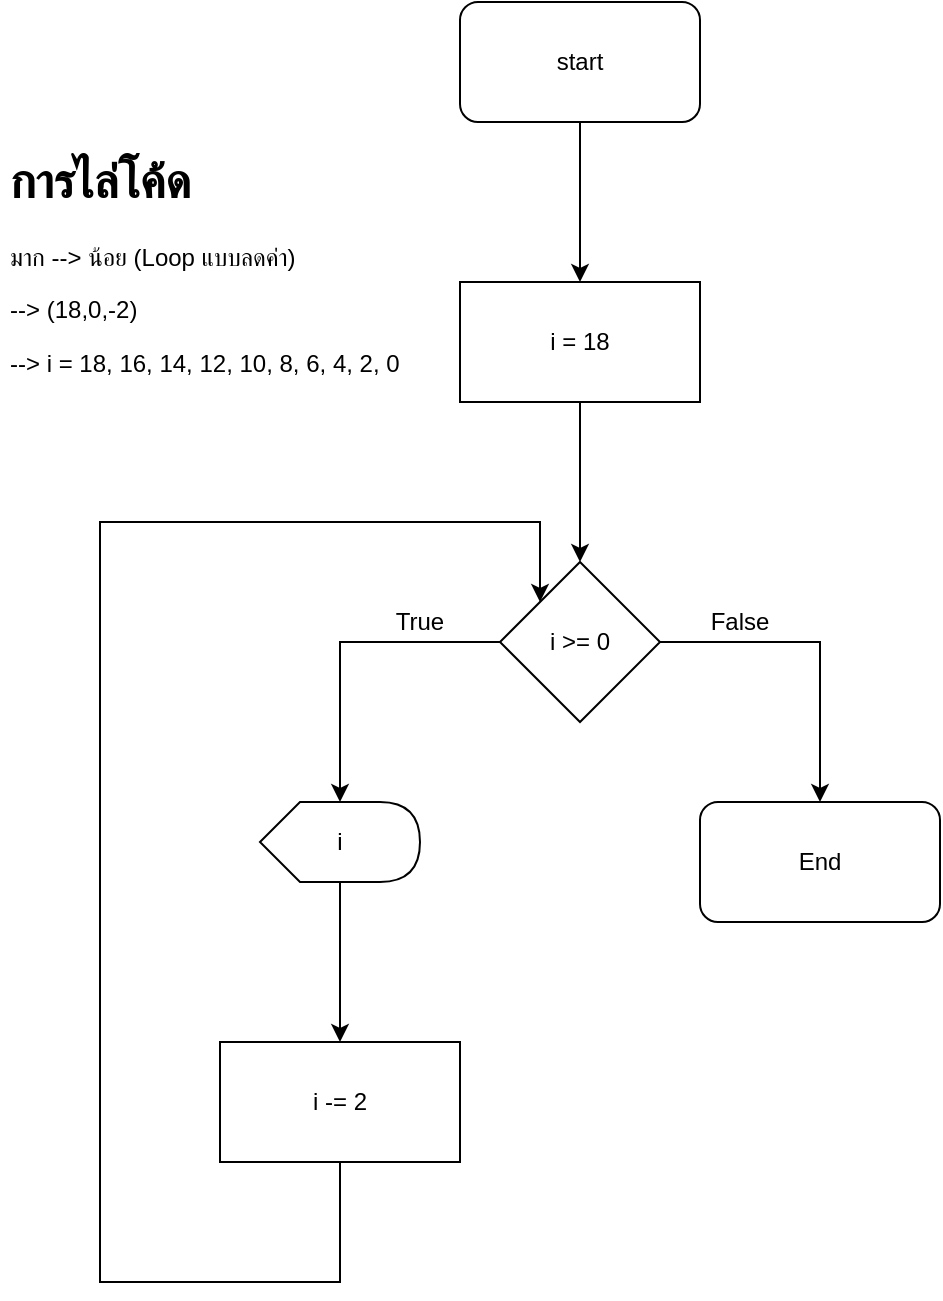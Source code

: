 <mxfile>
    <diagram id="YXYLW_e8zqGE-3A2bE3f" name="Page-1">
        <mxGraphModel dx="1354" dy="860" grid="1" gridSize="10" guides="1" tooltips="1" connect="1" arrows="1" fold="1" page="1" pageScale="1" pageWidth="827" pageHeight="1169" math="0" shadow="0">
            <root>
                <mxCell id="0"/>
                <mxCell id="1" parent="0"/>
                <mxCell id="17" value="&lt;h1&gt;การไล่โค้ด&lt;/h1&gt;&lt;p&gt;มาก --&amp;gt; น้อย (Loop แบบลดค่า)&lt;br&gt;&lt;/p&gt;--&amp;gt;&amp;nbsp;&lt;span&gt;(18,0,-2)&lt;/span&gt;&lt;br&gt;&lt;p&gt;--&amp;gt; i = 18, 16, 14, 12, 10, 8, 6, 4, 2, 0&lt;/p&gt;&lt;p&gt;&lt;br&gt;&lt;/p&gt;" style="text;html=1;strokeColor=none;fillColor=none;spacing=5;spacingTop=-20;whiteSpace=wrap;overflow=hidden;rounded=0;" parent="1" vertex="1">
                    <mxGeometry x="130" y="110" width="210" height="150" as="geometry"/>
                </mxCell>
                <mxCell id="27" style="edgeStyle=orthogonalEdgeStyle;rounded=0;orthogonalLoop=1;jettySize=auto;html=1;entryX=0;entryY=0;entryDx=0;entryDy=0;" parent="1" source="25" edge="1">
                    <mxGeometry relative="1" as="geometry">
                        <Array as="points">
                            <mxPoint x="300" y="680"/>
                            <mxPoint x="180" y="680"/>
                            <mxPoint x="180" y="300"/>
                            <mxPoint x="400" y="300"/>
                        </Array>
                        <mxPoint x="400" y="340" as="targetPoint"/>
                    </mxGeometry>
                </mxCell>
                <mxCell id="35" style="edgeStyle=orthogonalEdgeStyle;rounded=0;orthogonalLoop=1;jettySize=auto;html=1;" edge="1" parent="1" source="32" target="34">
                    <mxGeometry relative="1" as="geometry"/>
                </mxCell>
                <mxCell id="32" value="start" style="rounded=1;whiteSpace=wrap;html=1;" vertex="1" parent="1">
                    <mxGeometry x="360" y="40" width="120" height="60" as="geometry"/>
                </mxCell>
                <mxCell id="37" style="edgeStyle=orthogonalEdgeStyle;rounded=0;orthogonalLoop=1;jettySize=auto;html=1;" edge="1" parent="1" source="34" target="36">
                    <mxGeometry relative="1" as="geometry"/>
                </mxCell>
                <mxCell id="34" value="i = 18" style="rounded=0;whiteSpace=wrap;html=1;" vertex="1" parent="1">
                    <mxGeometry x="360" y="180" width="120" height="60" as="geometry"/>
                </mxCell>
                <mxCell id="39" style="edgeStyle=orthogonalEdgeStyle;rounded=0;orthogonalLoop=1;jettySize=auto;html=1;" edge="1" parent="1" source="36" target="38">
                    <mxGeometry relative="1" as="geometry"/>
                </mxCell>
                <mxCell id="45" style="edgeStyle=orthogonalEdgeStyle;rounded=0;orthogonalLoop=1;jettySize=auto;html=1;" edge="1" parent="1" source="36" target="44">
                    <mxGeometry relative="1" as="geometry"/>
                </mxCell>
                <mxCell id="36" value="i &amp;gt;= 0" style="rhombus;whiteSpace=wrap;html=1;" vertex="1" parent="1">
                    <mxGeometry x="380" y="320" width="80" height="80" as="geometry"/>
                </mxCell>
                <mxCell id="41" style="edgeStyle=orthogonalEdgeStyle;rounded=0;orthogonalLoop=1;jettySize=auto;html=1;" edge="1" parent="1" source="38" target="40">
                    <mxGeometry relative="1" as="geometry"/>
                </mxCell>
                <mxCell id="38" value="i" style="shape=display;whiteSpace=wrap;html=1;" vertex="1" parent="1">
                    <mxGeometry x="260" y="440" width="80" height="40" as="geometry"/>
                </mxCell>
                <mxCell id="43" style="edgeStyle=orthogonalEdgeStyle;rounded=0;orthogonalLoop=1;jettySize=auto;html=1;entryX=0;entryY=0;entryDx=0;entryDy=0;" edge="1" parent="1" source="40" target="36">
                    <mxGeometry relative="1" as="geometry">
                        <Array as="points">
                            <mxPoint x="300" y="680"/>
                            <mxPoint x="180" y="680"/>
                            <mxPoint x="180" y="300"/>
                            <mxPoint x="400" y="300"/>
                        </Array>
                    </mxGeometry>
                </mxCell>
                <mxCell id="40" value="i -= 2" style="rounded=0;whiteSpace=wrap;html=1;" vertex="1" parent="1">
                    <mxGeometry x="240" y="560" width="120" height="60" as="geometry"/>
                </mxCell>
                <mxCell id="44" value="End" style="rounded=1;whiteSpace=wrap;html=1;" vertex="1" parent="1">
                    <mxGeometry x="480" y="440" width="120" height="60" as="geometry"/>
                </mxCell>
                <mxCell id="46" value="True" style="text;html=1;strokeColor=none;fillColor=none;align=center;verticalAlign=middle;whiteSpace=wrap;rounded=0;" vertex="1" parent="1">
                    <mxGeometry x="320" y="340" width="40" height="20" as="geometry"/>
                </mxCell>
                <mxCell id="47" value="False" style="text;html=1;strokeColor=none;fillColor=none;align=center;verticalAlign=middle;whiteSpace=wrap;rounded=0;" vertex="1" parent="1">
                    <mxGeometry x="480" y="340" width="40" height="20" as="geometry"/>
                </mxCell>
            </root>
        </mxGraphModel>
    </diagram>
</mxfile>
